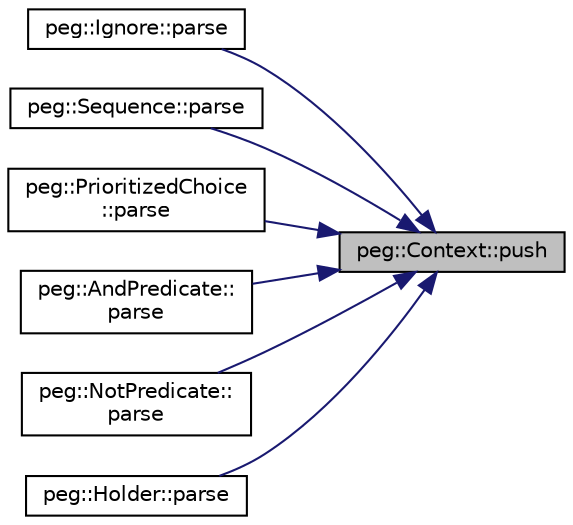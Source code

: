 digraph "peg::Context::push"
{
 // LATEX_PDF_SIZE
  edge [fontname="Helvetica",fontsize="10",labelfontname="Helvetica",labelfontsize="10"];
  node [fontname="Helvetica",fontsize="10",shape=record];
  rankdir="RL";
  Node1 [label="peg::Context::push",height=0.2,width=0.4,color="black", fillcolor="grey75", style="filled", fontcolor="black",tooltip=" "];
  Node1 -> Node2 [dir="back",color="midnightblue",fontsize="10",style="solid",fontname="Helvetica"];
  Node2 [label="peg::Ignore::parse",height=0.2,width=0.4,color="black", fillcolor="white", style="filled",URL="$classpeg_1_1Ignore.html#acf9ba5ee1c1cc1c37df716eb643c88fd",tooltip=" "];
  Node1 -> Node3 [dir="back",color="midnightblue",fontsize="10",style="solid",fontname="Helvetica"];
  Node3 [label="peg::Sequence::parse",height=0.2,width=0.4,color="black", fillcolor="white", style="filled",URL="$classpeg_1_1Sequence.html#a86597545ce8be45e20383874c4a0a9bf",tooltip=" "];
  Node1 -> Node4 [dir="back",color="midnightblue",fontsize="10",style="solid",fontname="Helvetica"];
  Node4 [label="peg::PrioritizedChoice\l::parse",height=0.2,width=0.4,color="black", fillcolor="white", style="filled",URL="$classpeg_1_1PrioritizedChoice.html#a84be0241258e9fcfcef75d8ca9bedcf3",tooltip=" "];
  Node1 -> Node5 [dir="back",color="midnightblue",fontsize="10",style="solid",fontname="Helvetica"];
  Node5 [label="peg::AndPredicate::\lparse",height=0.2,width=0.4,color="black", fillcolor="white", style="filled",URL="$classpeg_1_1AndPredicate.html#aca8b9ef4e1c47e85e8966d13e662d3d3",tooltip=" "];
  Node1 -> Node6 [dir="back",color="midnightblue",fontsize="10",style="solid",fontname="Helvetica"];
  Node6 [label="peg::NotPredicate::\lparse",height=0.2,width=0.4,color="black", fillcolor="white", style="filled",URL="$classpeg_1_1NotPredicate.html#a7f8ecd3d4ad854fd82ce98b2b80bf673",tooltip=" "];
  Node1 -> Node7 [dir="back",color="midnightblue",fontsize="10",style="solid",fontname="Helvetica"];
  Node7 [label="peg::Holder::parse",height=0.2,width=0.4,color="black", fillcolor="white", style="filled",URL="$classpeg_1_1Holder.html#a42fb3248506eaafd28fc349455675466",tooltip=" "];
}
